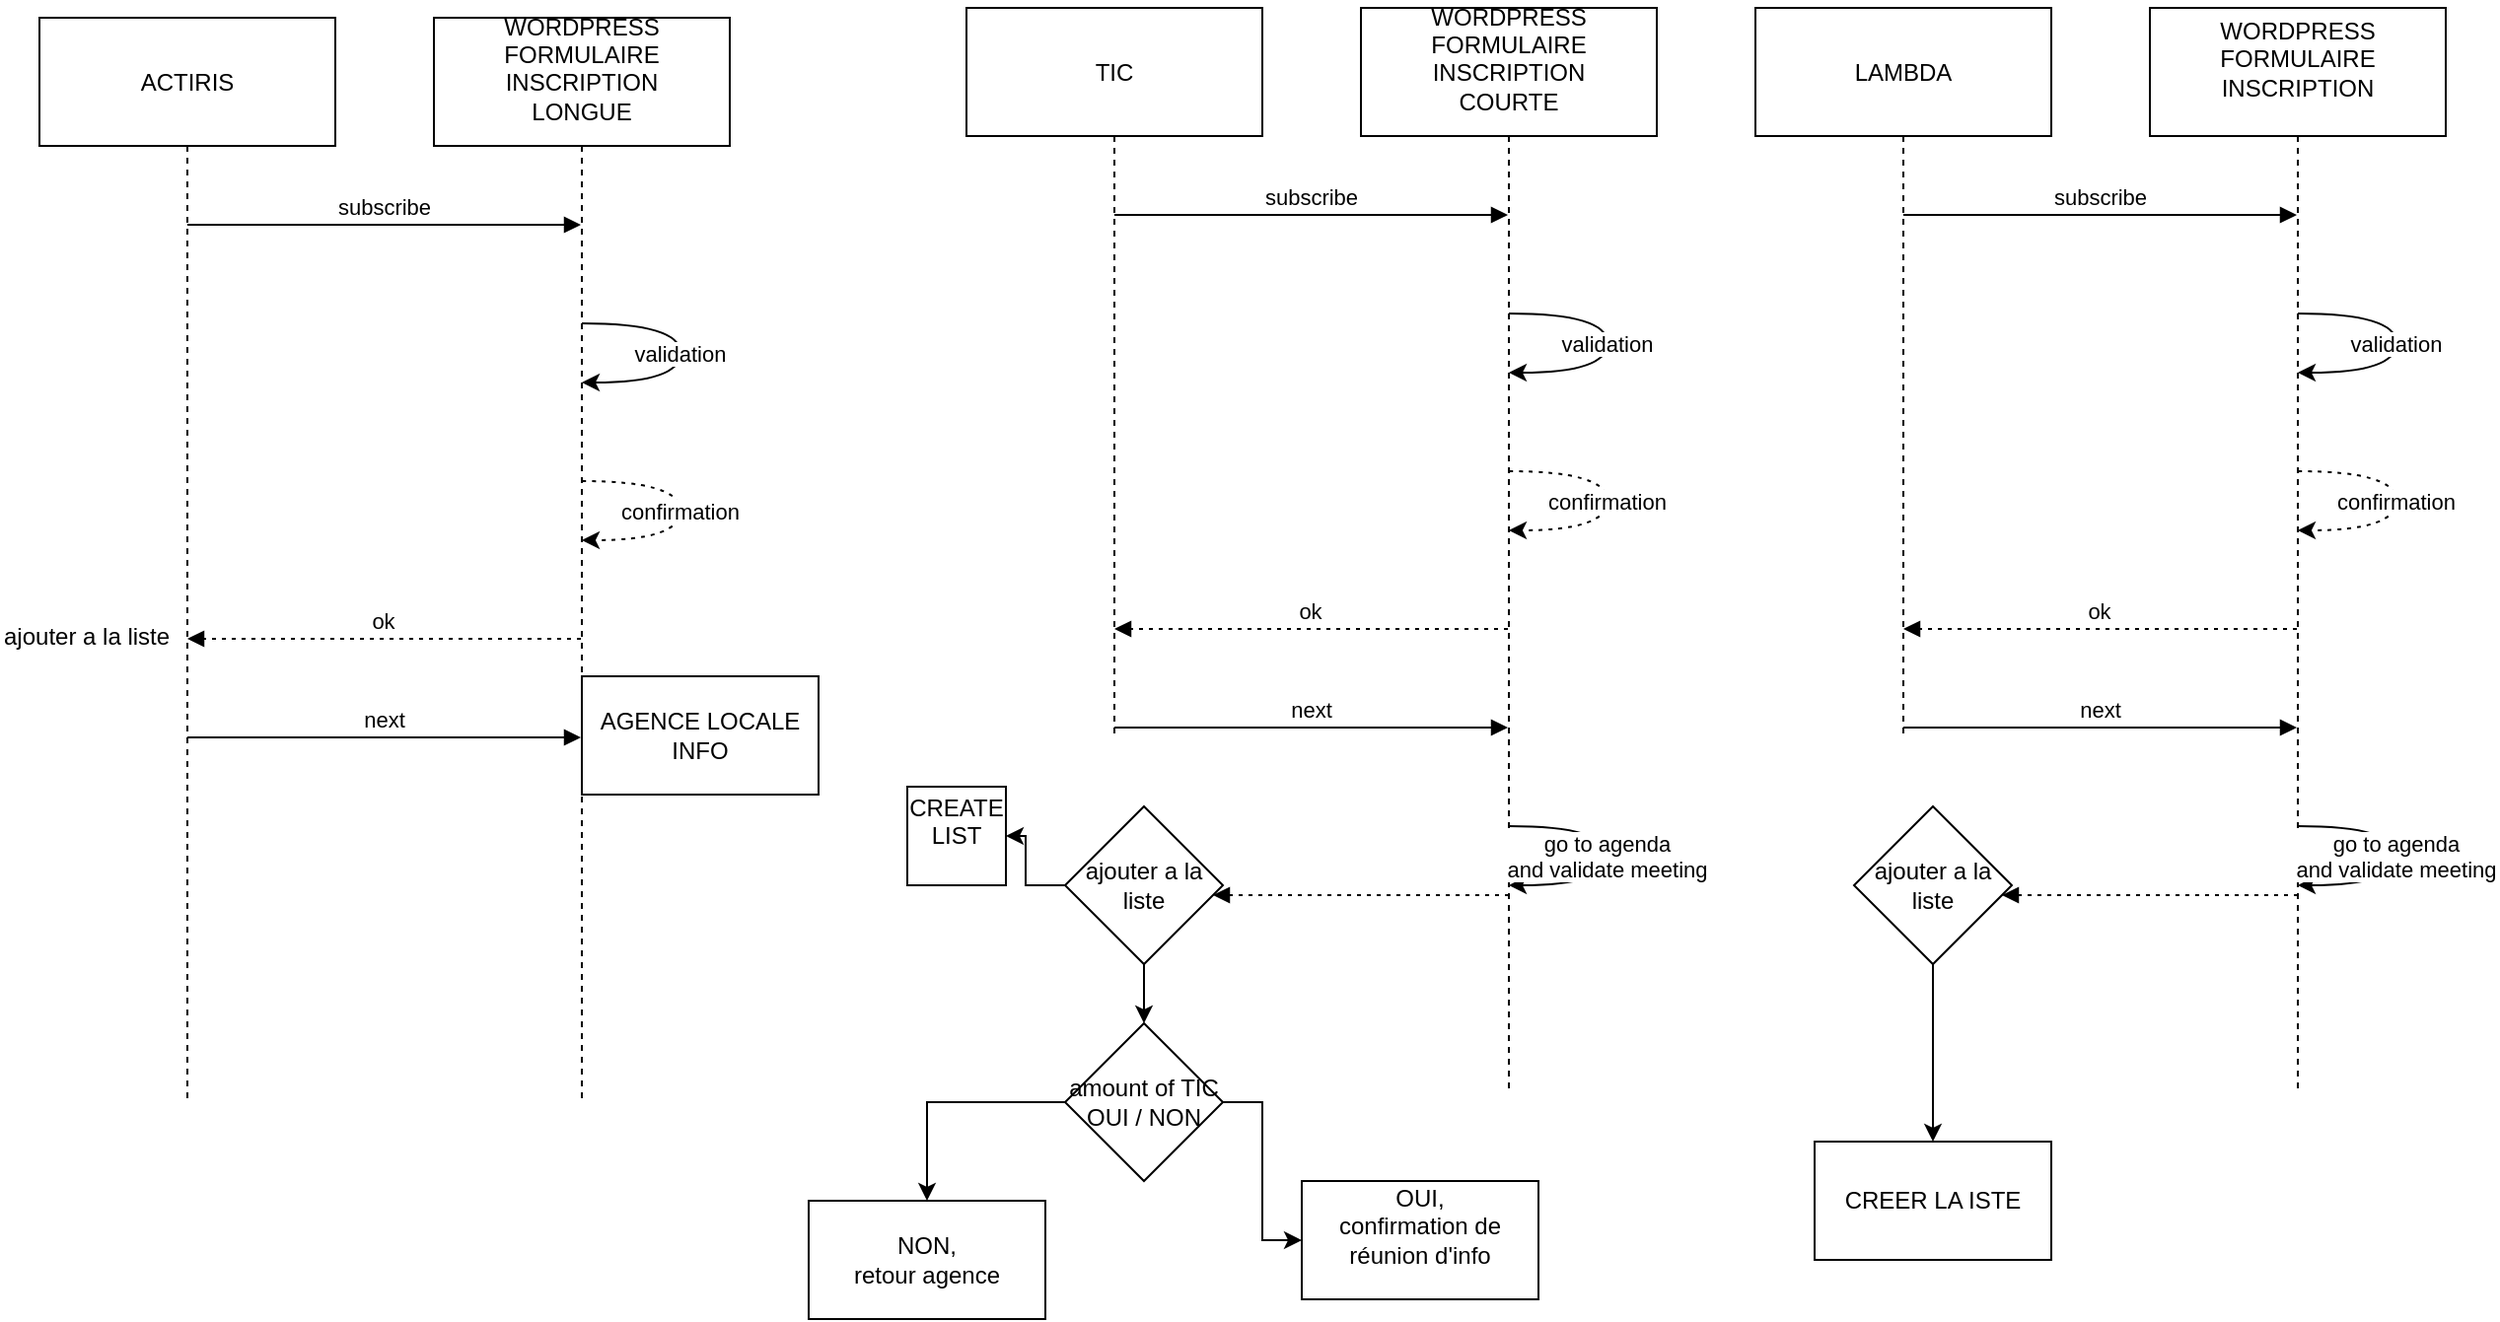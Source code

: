 <mxfile version="24.0.7" type="github">
  <diagram name="Page-1" id="ko1czbBw52IeaF3ko27d">
    <mxGraphModel dx="2362" dy="819" grid="1" gridSize="10" guides="1" tooltips="1" connect="1" arrows="1" fold="1" page="1" pageScale="1" pageWidth="1169" pageHeight="827" math="0" shadow="0">
      <root>
        <mxCell id="0" />
        <mxCell id="1" parent="0" />
        <mxCell id="ykU63rrfPqvXQfsTkInG-9" value="" style="group" vertex="1" connectable="0" parent="1">
          <mxGeometry x="10" y="10" width="350" height="550" as="geometry" />
        </mxCell>
        <mxCell id="2" value="ACTIRIS" style="shape=umlLifeline;perimeter=lifelinePerimeter;whiteSpace=wrap;container=1;dropTarget=0;collapsible=0;recursiveResize=0;outlineConnect=0;portConstraint=eastwest;newEdgeStyle={&quot;edgeStyle&quot;:&quot;elbowEdgeStyle&quot;,&quot;elbow&quot;:&quot;vertical&quot;,&quot;curved&quot;:0,&quot;rounded&quot;:0};size=65;" parent="ykU63rrfPqvXQfsTkInG-9" vertex="1">
          <mxGeometry width="150" height="550" as="geometry" />
        </mxCell>
        <mxCell id="3" value="WORDPRESS&#xa;FORMULAIRE&#xa;INSCRIPTION&#xa;LONGUE&#xa;" style="shape=umlLifeline;perimeter=lifelinePerimeter;whiteSpace=wrap;container=1;dropTarget=0;collapsible=0;recursiveResize=0;outlineConnect=0;portConstraint=eastwest;newEdgeStyle={&quot;edgeStyle&quot;:&quot;elbowEdgeStyle&quot;,&quot;elbow&quot;:&quot;vertical&quot;,&quot;curved&quot;:0,&quot;rounded&quot;:0};size=65;" parent="ykU63rrfPqvXQfsTkInG-9" vertex="1">
          <mxGeometry x="200" width="150" height="550" as="geometry" />
        </mxCell>
        <mxCell id="4" value="subscribe" style="verticalAlign=bottom;endArrow=block;edgeStyle=elbowEdgeStyle;elbow=vertical;curved=0;rounded=0;" parent="ykU63rrfPqvXQfsTkInG-9" source="2" target="3" edge="1">
          <mxGeometry relative="1" as="geometry">
            <Array as="points">
              <mxPoint x="185" y="105" />
            </Array>
          </mxGeometry>
        </mxCell>
        <mxCell id="5" value="validation" style="curved=1;" parent="ykU63rrfPqvXQfsTkInG-9" source="3" target="3" edge="1">
          <mxGeometry relative="1" as="geometry">
            <Array as="points">
              <mxPoint x="325" y="155" />
              <mxPoint x="325" y="185" />
            </Array>
          </mxGeometry>
        </mxCell>
        <mxCell id="6" value="confirmation" style="curved=1;dashed=1;dashPattern=2 3;" parent="ykU63rrfPqvXQfsTkInG-9" source="3" target="3" edge="1">
          <mxGeometry relative="1" as="geometry">
            <Array as="points">
              <mxPoint x="325" y="235" />
              <mxPoint x="325" y="265" />
            </Array>
          </mxGeometry>
        </mxCell>
        <mxCell id="7" value="ok" style="verticalAlign=bottom;endArrow=block;edgeStyle=elbowEdgeStyle;elbow=vertical;curved=0;rounded=0;dashed=1;dashPattern=2 3;" parent="ykU63rrfPqvXQfsTkInG-9" source="3" target="2" edge="1">
          <mxGeometry relative="1" as="geometry">
            <Array as="points">
              <mxPoint x="185" y="315" />
            </Array>
          </mxGeometry>
        </mxCell>
        <mxCell id="8" value="next" style="verticalAlign=bottom;endArrow=block;edgeStyle=elbowEdgeStyle;elbow=vertical;curved=0;rounded=0;" parent="ykU63rrfPqvXQfsTkInG-9" source="2" target="3" edge="1">
          <mxGeometry relative="1" as="geometry">
            <Array as="points">
              <mxPoint x="185" y="365" />
            </Array>
          </mxGeometry>
        </mxCell>
        <mxCell id="ykU63rrfPqvXQfsTkInG-20" value="&lt;div&gt;AGENCE LOCALE&lt;/div&gt;&lt;div&gt;INFO&lt;br&gt;&lt;/div&gt;" style="rounded=0;whiteSpace=wrap;html=1;" vertex="1" parent="ykU63rrfPqvXQfsTkInG-9">
          <mxGeometry x="275" y="334" width="120" height="60" as="geometry" />
        </mxCell>
        <mxCell id="ykU63rrfPqvXQfsTkInG-42" value="ajouter a la liste" style="text;whiteSpace=wrap;html=1;" vertex="1" parent="ykU63rrfPqvXQfsTkInG-9">
          <mxGeometry x="-20" y="300" width="120" height="40" as="geometry" />
        </mxCell>
        <mxCell id="ykU63rrfPqvXQfsTkInG-10" value="" style="group" vertex="1" connectable="0" parent="1">
          <mxGeometry x="480" y="5" width="350" height="595" as="geometry" />
        </mxCell>
        <mxCell id="ykU63rrfPqvXQfsTkInG-11" value="TIC" style="shape=umlLifeline;perimeter=lifelinePerimeter;whiteSpace=wrap;container=1;dropTarget=0;collapsible=0;recursiveResize=0;outlineConnect=0;portConstraint=eastwest;newEdgeStyle={&quot;edgeStyle&quot;:&quot;elbowEdgeStyle&quot;,&quot;elbow&quot;:&quot;vertical&quot;,&quot;curved&quot;:0,&quot;rounded&quot;:0};size=65;" vertex="1" parent="ykU63rrfPqvXQfsTkInG-10">
          <mxGeometry width="150" height="370" as="geometry" />
        </mxCell>
        <mxCell id="ykU63rrfPqvXQfsTkInG-12" value="WORDPRESS&#xa;FORMULAIRE&#xa;INSCRIPTION&#xa;COURTE&#xa;" style="shape=umlLifeline;perimeter=lifelinePerimeter;whiteSpace=wrap;container=1;dropTarget=0;collapsible=0;recursiveResize=0;outlineConnect=0;portConstraint=eastwest;newEdgeStyle={&quot;edgeStyle&quot;:&quot;elbowEdgeStyle&quot;,&quot;elbow&quot;:&quot;vertical&quot;,&quot;curved&quot;:0,&quot;rounded&quot;:0};size=65;" vertex="1" parent="ykU63rrfPqvXQfsTkInG-10">
          <mxGeometry x="200" width="150" height="550" as="geometry" />
        </mxCell>
        <mxCell id="ykU63rrfPqvXQfsTkInG-13" value="subscribe" style="verticalAlign=bottom;endArrow=block;edgeStyle=elbowEdgeStyle;elbow=vertical;curved=0;rounded=0;" edge="1" parent="ykU63rrfPqvXQfsTkInG-10" source="ykU63rrfPqvXQfsTkInG-11" target="ykU63rrfPqvXQfsTkInG-12">
          <mxGeometry relative="1" as="geometry">
            <Array as="points">
              <mxPoint x="185" y="105" />
            </Array>
          </mxGeometry>
        </mxCell>
        <mxCell id="ykU63rrfPqvXQfsTkInG-14" value="validation" style="curved=1;" edge="1" parent="ykU63rrfPqvXQfsTkInG-10" source="ykU63rrfPqvXQfsTkInG-12" target="ykU63rrfPqvXQfsTkInG-12">
          <mxGeometry relative="1" as="geometry">
            <Array as="points">
              <mxPoint x="325" y="155" />
              <mxPoint x="325" y="185" />
            </Array>
          </mxGeometry>
        </mxCell>
        <mxCell id="ykU63rrfPqvXQfsTkInG-15" value="confirmation" style="curved=1;dashed=1;dashPattern=2 3;" edge="1" parent="ykU63rrfPqvXQfsTkInG-10" source="ykU63rrfPqvXQfsTkInG-12" target="ykU63rrfPqvXQfsTkInG-12">
          <mxGeometry relative="1" as="geometry">
            <Array as="points">
              <mxPoint x="325" y="235" />
              <mxPoint x="325" y="265" />
            </Array>
          </mxGeometry>
        </mxCell>
        <mxCell id="ykU63rrfPqvXQfsTkInG-16" value="ok" style="verticalAlign=bottom;endArrow=block;edgeStyle=elbowEdgeStyle;elbow=horizontal;curved=0;rounded=0;dashed=1;dashPattern=2 3;" edge="1" parent="ykU63rrfPqvXQfsTkInG-10" source="ykU63rrfPqvXQfsTkInG-12" target="ykU63rrfPqvXQfsTkInG-11">
          <mxGeometry relative="1" as="geometry">
            <Array as="points">
              <mxPoint x="185" y="315" />
            </Array>
          </mxGeometry>
        </mxCell>
        <mxCell id="ykU63rrfPqvXQfsTkInG-17" value="next" style="verticalAlign=bottom;endArrow=block;edgeStyle=elbowEdgeStyle;elbow=vertical;curved=0;rounded=0;" edge="1" parent="ykU63rrfPqvXQfsTkInG-10" source="ykU63rrfPqvXQfsTkInG-11" target="ykU63rrfPqvXQfsTkInG-12">
          <mxGeometry relative="1" as="geometry">
            <Array as="points">
              <mxPoint x="185" y="365" />
            </Array>
          </mxGeometry>
        </mxCell>
        <mxCell id="ykU63rrfPqvXQfsTkInG-18" value="go to agenda&#xa;and validate meeting" style="curved=1;" edge="1" parent="ykU63rrfPqvXQfsTkInG-10" source="ykU63rrfPqvXQfsTkInG-12" target="ykU63rrfPqvXQfsTkInG-12">
          <mxGeometry relative="1" as="geometry">
            <Array as="points">
              <mxPoint x="325" y="415" />
              <mxPoint x="325" y="445" />
            </Array>
          </mxGeometry>
        </mxCell>
        <mxCell id="ykU63rrfPqvXQfsTkInG-21" value="" style="verticalAlign=bottom;endArrow=block;edgeStyle=elbowEdgeStyle;elbow=vertical;curved=0;rounded=0;dashed=1;dashPattern=2 3;" edge="1" parent="ykU63rrfPqvXQfsTkInG-10" target="ykU63rrfPqvXQfsTkInG-24">
          <mxGeometry relative="1" as="geometry">
            <Array as="points">
              <mxPoint x="185" y="450" />
            </Array>
            <mxPoint x="275" y="450" as="sourcePoint" />
            <mxPoint x="90" y="445" as="targetPoint" />
          </mxGeometry>
        </mxCell>
        <mxCell id="ykU63rrfPqvXQfsTkInG-44" value="" style="edgeStyle=orthogonalEdgeStyle;rounded=0;orthogonalLoop=1;jettySize=auto;html=1;" edge="1" parent="ykU63rrfPqvXQfsTkInG-10" source="ykU63rrfPqvXQfsTkInG-24" target="ykU63rrfPqvXQfsTkInG-43">
          <mxGeometry relative="1" as="geometry" />
        </mxCell>
        <mxCell id="ykU63rrfPqvXQfsTkInG-24" value="ajouter a la liste" style="rhombus;whiteSpace=wrap;html=1;" vertex="1" parent="ykU63rrfPqvXQfsTkInG-10">
          <mxGeometry x="50" y="405" width="80" height="80" as="geometry" />
        </mxCell>
        <mxCell id="ykU63rrfPqvXQfsTkInG-43" value="&lt;div&gt;amount of TIC&lt;/div&gt;&lt;div&gt;OUI / NON&lt;br&gt;&lt;/div&gt;" style="rhombus;whiteSpace=wrap;html=1;" vertex="1" parent="ykU63rrfPqvXQfsTkInG-10">
          <mxGeometry x="50" y="515" width="80" height="80" as="geometry" />
        </mxCell>
        <mxCell id="ykU63rrfPqvXQfsTkInG-27" value="" style="group" vertex="1" connectable="0" parent="1">
          <mxGeometry x="880" y="5" width="350" height="560" as="geometry" />
        </mxCell>
        <mxCell id="ykU63rrfPqvXQfsTkInG-28" value="LAMBDA" style="shape=umlLifeline;perimeter=lifelinePerimeter;whiteSpace=wrap;container=1;dropTarget=0;collapsible=0;recursiveResize=0;outlineConnect=0;portConstraint=eastwest;newEdgeStyle={&quot;edgeStyle&quot;:&quot;elbowEdgeStyle&quot;,&quot;elbow&quot;:&quot;vertical&quot;,&quot;curved&quot;:0,&quot;rounded&quot;:0};size=65;" vertex="1" parent="ykU63rrfPqvXQfsTkInG-27">
          <mxGeometry width="150" height="370" as="geometry" />
        </mxCell>
        <mxCell id="ykU63rrfPqvXQfsTkInG-29" value="WORDPRESS&#xa;FORMULAIRE&#xa;INSCRIPTION&#xa;" style="shape=umlLifeline;perimeter=lifelinePerimeter;whiteSpace=wrap;container=1;dropTarget=0;collapsible=0;recursiveResize=0;outlineConnect=0;portConstraint=eastwest;newEdgeStyle={&quot;edgeStyle&quot;:&quot;elbowEdgeStyle&quot;,&quot;elbow&quot;:&quot;vertical&quot;,&quot;curved&quot;:0,&quot;rounded&quot;:0};size=65;" vertex="1" parent="ykU63rrfPqvXQfsTkInG-27">
          <mxGeometry x="200" width="150" height="550" as="geometry" />
        </mxCell>
        <mxCell id="ykU63rrfPqvXQfsTkInG-30" value="subscribe" style="verticalAlign=bottom;endArrow=block;edgeStyle=elbowEdgeStyle;elbow=vertical;curved=0;rounded=0;" edge="1" parent="ykU63rrfPqvXQfsTkInG-27" source="ykU63rrfPqvXQfsTkInG-28" target="ykU63rrfPqvXQfsTkInG-29">
          <mxGeometry relative="1" as="geometry">
            <Array as="points">
              <mxPoint x="185" y="105" />
            </Array>
          </mxGeometry>
        </mxCell>
        <mxCell id="ykU63rrfPqvXQfsTkInG-31" value="validation" style="curved=1;" edge="1" parent="ykU63rrfPqvXQfsTkInG-27" source="ykU63rrfPqvXQfsTkInG-29" target="ykU63rrfPqvXQfsTkInG-29">
          <mxGeometry relative="1" as="geometry">
            <Array as="points">
              <mxPoint x="325" y="155" />
              <mxPoint x="325" y="185" />
            </Array>
          </mxGeometry>
        </mxCell>
        <mxCell id="ykU63rrfPqvXQfsTkInG-32" value="confirmation" style="curved=1;dashed=1;dashPattern=2 3;" edge="1" parent="ykU63rrfPqvXQfsTkInG-27" source="ykU63rrfPqvXQfsTkInG-29" target="ykU63rrfPqvXQfsTkInG-29">
          <mxGeometry relative="1" as="geometry">
            <Array as="points">
              <mxPoint x="325" y="235" />
              <mxPoint x="325" y="265" />
            </Array>
          </mxGeometry>
        </mxCell>
        <mxCell id="ykU63rrfPqvXQfsTkInG-33" value="ok" style="verticalAlign=bottom;endArrow=block;edgeStyle=elbowEdgeStyle;elbow=horizontal;curved=0;rounded=0;dashed=1;dashPattern=2 3;" edge="1" parent="ykU63rrfPqvXQfsTkInG-27" source="ykU63rrfPqvXQfsTkInG-29" target="ykU63rrfPqvXQfsTkInG-28">
          <mxGeometry relative="1" as="geometry">
            <Array as="points">
              <mxPoint x="185" y="315" />
            </Array>
          </mxGeometry>
        </mxCell>
        <mxCell id="ykU63rrfPqvXQfsTkInG-34" value="next" style="verticalAlign=bottom;endArrow=block;edgeStyle=elbowEdgeStyle;elbow=vertical;curved=0;rounded=0;" edge="1" parent="ykU63rrfPqvXQfsTkInG-27" source="ykU63rrfPqvXQfsTkInG-28" target="ykU63rrfPqvXQfsTkInG-29">
          <mxGeometry relative="1" as="geometry">
            <Array as="points">
              <mxPoint x="185" y="365" />
            </Array>
          </mxGeometry>
        </mxCell>
        <mxCell id="ykU63rrfPqvXQfsTkInG-35" value="go to agenda&#xa;and validate meeting" style="curved=1;" edge="1" parent="ykU63rrfPqvXQfsTkInG-27" source="ykU63rrfPqvXQfsTkInG-29" target="ykU63rrfPqvXQfsTkInG-29">
          <mxGeometry relative="1" as="geometry">
            <Array as="points">
              <mxPoint x="325" y="415" />
              <mxPoint x="325" y="445" />
            </Array>
          </mxGeometry>
        </mxCell>
        <mxCell id="ykU63rrfPqvXQfsTkInG-36" value="" style="verticalAlign=bottom;endArrow=block;edgeStyle=elbowEdgeStyle;elbow=vertical;curved=0;rounded=0;dashed=1;dashPattern=2 3;" edge="1" parent="ykU63rrfPqvXQfsTkInG-27" target="ykU63rrfPqvXQfsTkInG-37">
          <mxGeometry relative="1" as="geometry">
            <Array as="points">
              <mxPoint x="185" y="450" />
            </Array>
            <mxPoint x="275" y="450" as="sourcePoint" />
            <mxPoint x="90" y="445" as="targetPoint" />
          </mxGeometry>
        </mxCell>
        <mxCell id="ykU63rrfPqvXQfsTkInG-37" value="ajouter a la liste" style="rhombus;whiteSpace=wrap;html=1;" vertex="1" parent="ykU63rrfPqvXQfsTkInG-27">
          <mxGeometry x="50" y="405" width="80" height="80" as="geometry" />
        </mxCell>
        <mxCell id="ykU63rrfPqvXQfsTkInG-38" value="CREER LA ISTE" style="whiteSpace=wrap;html=1;" vertex="1" parent="1">
          <mxGeometry x="910" y="580" width="120" height="60" as="geometry" />
        </mxCell>
        <mxCell id="ykU63rrfPqvXQfsTkInG-39" value="" style="edgeStyle=orthogonalEdgeStyle;rounded=0;orthogonalLoop=1;jettySize=auto;html=1;" edge="1" parent="1" source="ykU63rrfPqvXQfsTkInG-37" target="ykU63rrfPqvXQfsTkInG-38">
          <mxGeometry relative="1" as="geometry" />
        </mxCell>
        <mxCell id="ykU63rrfPqvXQfsTkInG-40" value="&lt;div&gt;NON,&lt;/div&gt;&lt;div&gt;retour agence&lt;br&gt;&lt;/div&gt;" style="whiteSpace=wrap;html=1;" vertex="1" parent="1">
          <mxGeometry x="400" y="610" width="120" height="60" as="geometry" />
        </mxCell>
        <mxCell id="ykU63rrfPqvXQfsTkInG-25" value="&lt;div&gt;OUI,&lt;/div&gt;&lt;div&gt;confirmation de réunion d&#39;info&lt;br&gt;&lt;/div&gt;&lt;div&gt;&lt;br&gt;&lt;/div&gt;" style="whiteSpace=wrap;html=1;" vertex="1" parent="1">
          <mxGeometry x="650" y="600" width="120" height="60" as="geometry" />
        </mxCell>
        <mxCell id="ykU63rrfPqvXQfsTkInG-45" value="" style="edgeStyle=orthogonalEdgeStyle;rounded=0;orthogonalLoop=1;jettySize=auto;html=1;" edge="1" parent="1" source="ykU63rrfPqvXQfsTkInG-43" target="ykU63rrfPqvXQfsTkInG-25">
          <mxGeometry relative="1" as="geometry" />
        </mxCell>
        <mxCell id="ykU63rrfPqvXQfsTkInG-46" value="" style="edgeStyle=orthogonalEdgeStyle;rounded=0;orthogonalLoop=1;jettySize=auto;html=1;" edge="1" parent="1" source="ykU63rrfPqvXQfsTkInG-43" target="ykU63rrfPqvXQfsTkInG-40">
          <mxGeometry relative="1" as="geometry" />
        </mxCell>
        <mxCell id="ykU63rrfPqvXQfsTkInG-47" value="&lt;div&gt;CREATE &lt;br&gt;&lt;/div&gt;&lt;div&gt;LIST&lt;/div&gt;&lt;div&gt;&lt;br&gt;&lt;/div&gt;" style="whiteSpace=wrap;html=1;" vertex="1" parent="1">
          <mxGeometry x="450" y="400" width="50" height="50" as="geometry" />
        </mxCell>
        <mxCell id="ykU63rrfPqvXQfsTkInG-48" value="" style="edgeStyle=orthogonalEdgeStyle;rounded=0;orthogonalLoop=1;jettySize=auto;html=1;" edge="1" parent="1" source="ykU63rrfPqvXQfsTkInG-24" target="ykU63rrfPqvXQfsTkInG-47">
          <mxGeometry relative="1" as="geometry" />
        </mxCell>
      </root>
    </mxGraphModel>
  </diagram>
</mxfile>
